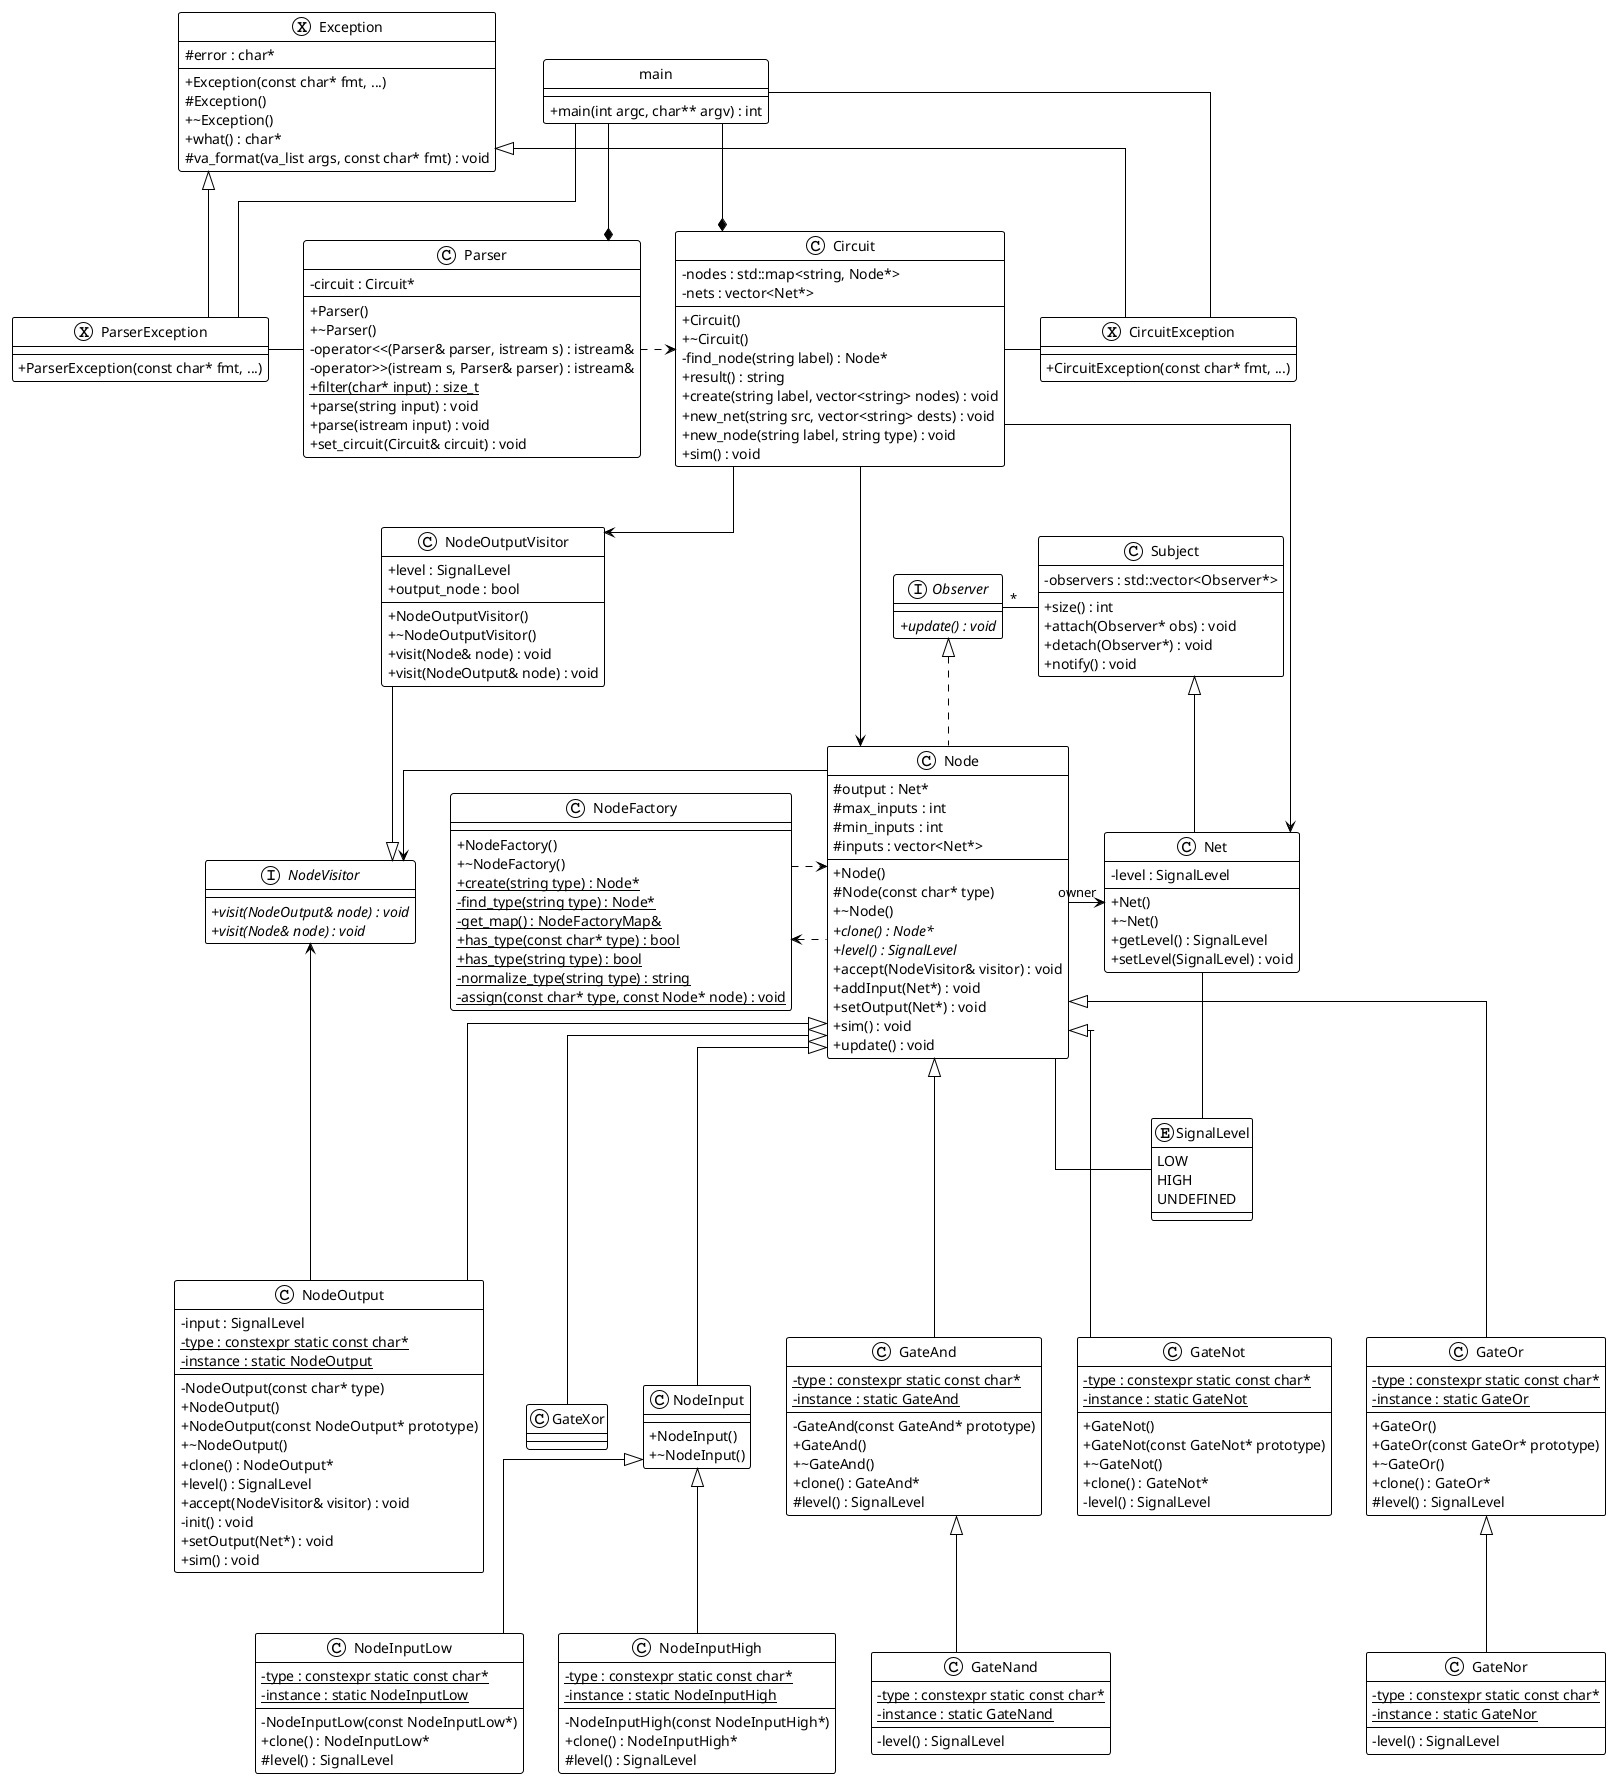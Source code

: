 @startuml

!theme plain
skinparam linetype ortho
skinparam classAttributeIconSize 0

class main {
	+main(int argc, char** argv) : int
}
hide main circle

class Node { /' (also ConcreteObserver) '/
	+Node()
	#Node(const char* type)
	+~Node()
	#output : Net*
	+{abstract} clone() : Node*
	+{abstract} level() : SignalLevel
	#max_inputs : int
	#min_inputs : int
	#inputs : vector<Net*>
	+accept(NodeVisitor& visitor) : void
	+addInput(Net*) : void
	+setOutput(Net*) : void
	+sim() : void
	+update() : void
}

class Net { /' (also ConcreteSubject) '/
	+Net()
	+~Net()
	-level : SignalLevel
	+getLevel() : SignalLevel
	+setLevel(SignalLevel) : void
}

class Subject {
	+size() : int
	-observers : std::vector<Observer*>
	+attach(Observer* obs) : void
	+detach(Observer*) : void
	+notify() : void
}

interface Observer {
	+{abstract} update() : void
}

class GateAnd {
	-GateAnd(const GateAnd* prototype)
	+GateAnd()
	+~GateAnd()
	+clone() : GateAnd*
	#level() : SignalLevel
	-{static} type : constexpr static const char*
	-{static} instance : static GateAnd
}

class GateNand {
	-level() : SignalLevel
	-{static} type : constexpr static const char*
	-{static} instance : static GateNand
}

class GateNor {
	-level() : SignalLevel
	-{static} type : constexpr static const char*
	-{static} instance : static GateNor
}

class GateNot {
	+GateNot()
	+GateNot(const GateNot* prototype)
	+~GateNot()
	+clone() : GateNot*
	-level() : SignalLevel
	-{static} type : constexpr static const char*
	-{static} instance : static GateNot
}

class GateOr {
	+GateOr()
	+GateOr(const GateOr* prototype)
	+~GateOr()
	+clone() : GateOr*
	#level() : SignalLevel
	-{static} type : constexpr static const char*
	-{static} instance : static GateOr
}

class GateXor {

}

class NodeInput {
	+NodeInput()
	+~NodeInput()
}


enum SignalLevel {
  LOW
	HIGH
	UNDEFINED
}

class NodeInputLow {
	-NodeInputLow(const NodeInputLow*)
	+clone() : NodeInputLow*
	#level() : SignalLevel
	-{static} type : constexpr static const char*
	-{static} instance : static NodeInputLow
}

class NodeInputHigh {
	-NodeInputHigh(const NodeInputHigh*)
	+clone() : NodeInputHigh*
	#level() : SignalLevel
	-{static} type : constexpr static const char*
	-{static} instance : static NodeInputHigh
}

class NodeOutput {
	-NodeOutput(const char* type)
	+NodeOutput()
	+NodeOutput(const NodeOutput* prototype)
	+~NodeOutput()
	+clone() : NodeOutput*
	-input : SignalLevel
	+level() : SignalLevel
	-{static} type : constexpr static const char*
	-{static} instance : static NodeOutput
	+accept(NodeVisitor& visitor) : void
	-init() : void
	+setOutput(Net*) : void
	+sim() : void
}

class NodeOutputVisitor {
	+NodeOutputVisitor()
	+~NodeOutputVisitor()
	+level : SignalLevel
	+output_node : bool
	+visit(Node& node) : void
	+visit(NodeOutput& node) : void
}

interface NodeVisitor {
	+{abstract} visit(NodeOutput& node) : void
	+{abstract} visit(Node& node) : void
}

exception Exception {
	+Exception(const char* fmt, ...)
	#Exception()
	+~Exception()
	#error : char*
	+what() : char*
	#va_format(va_list args, const char* fmt) : void
}

exception CircuitException {
	+CircuitException(const char* fmt, ...)
}

exception ParserException {
	+ParserException(const char* fmt, ...)
}

class Parser {
	+Parser()
	+~Parser()
	-circuit : Circuit*
	-operator<<(Parser& parser, istream s) : istream&
	-operator>>(istream s, Parser& parser) : istream&
	+{static} filter(char* input) : size_t
	+parse(string input) : void
	+parse(istream input) : void
	+set_circuit(Circuit& circuit) : void
}

class NodeFactory {
	+NodeFactory()
	+~NodeFactory()
	+{static} create(string type) : Node*
	-{static} find_type(string type) : Node*
	-{static} get_map() : NodeFactoryMap&
	+{static} has_type(const char* type) : bool
	+{static} has_type(string type) : bool
	-{static} normalize_type(string type) : string
	-{static} assign(const char* type, const Node* node) : void
}

class Circuit {
	+Circuit()
	+~Circuit()
	-find_node(string label) : Node*
	-nodes : std::map<string, Node*>
	+result() : string
	-nets : vector<Net*>
	+create(string label, vector<string> nodes) : void
	+new_net(string src, vector<string> dests) : void
	+new_node(string label, string type) : void
	+sim() : void
}

main --* Parser
main --* Circuit
main -- CircuitException
main -- ParserException
NodeOutputVisitor --|> NodeVisitor
NodeVisitor <- Node
NodeVisitor <- NodeOutput
NodeOutputVisitor <-left Circuit
Net -- SignalLevel
Node -- SignalLevel
GateAnd <|-- GateNand
GateOr <|-- GateNor
Node <|--- GateAnd
Node <|--- GateNot
Node <|--- GateOr
Node <|--- GateXor
Node <|--- NodeOutput
Node <|--- NodeInput
NodeInput <|-- NodeInputLow
NodeInput <|-- NodeInputHigh
Subject <|-- Net
Observer <|-[dashed]- Node
Node -> "owner" Net
Observer "*" - Subject
Exception <|-- CircuitException
Exception <|-- ParserException
Parser -[dashed]> Circuit
ParserException - Parser
CircuitException -left Circuit
NodeFactory -[dashed]> Node
NodeFactory <-[dashed]- Node
Circuit ---> Net
Circuit ---> Node

@enduml
